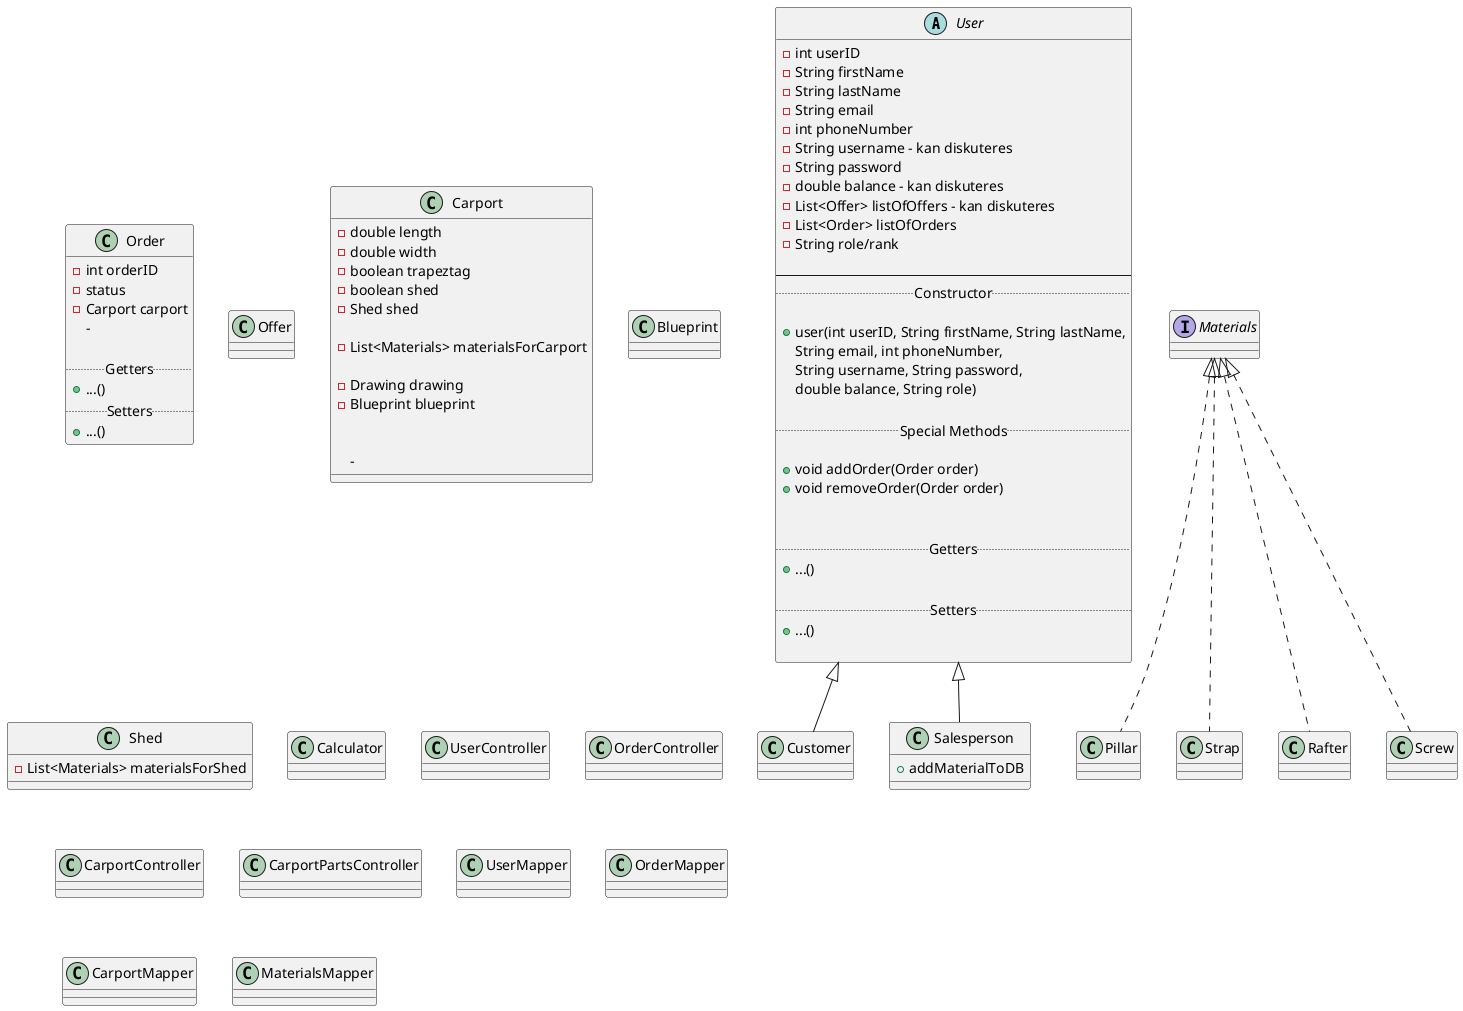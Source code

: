 @startuml
'https://plantuml.com/class-diagram

abstract User{
    - int userID
    - String firstName
    - String lastName
    - String email
    - int phoneNumber
    - String username - kan diskuteres
    - String password
    - double balance - kan diskuteres
    - List<Offer> listOfOffers - kan diskuteres
    - List<Order> listOfOrders
    - String role/rank

    --
    ..Constructor..

    + user(int userID, String firstName, String lastName,
    String email, int phoneNumber,
    String username, String password,
    double balance, String role)

    ..Special Methods..

    + void addOrder(Order order)
    + void removeOrder(Order order)


    ..Getters..
    + ...()

    ..Setters..
    + ...()

}

class Customer extends User {

}


class Salesperson extends User {


    + addMaterialToDB

}



class Order {
    - int orderID
    - status
    - Carport carport
    -

    ..Getters..
    + ...()
    ..Setters..
    + ...()
}
class Offer
/'class Receipt'/
class Carport {

    - double length
    - double width
    - boolean trapeztag
    - boolean shed
    - Shed shed

    - List<Materials> materialsForCarport

    - Drawing drawing
    - Blueprint blueprint


    -
}


class Blueprint {
}

interface Materials{
}

class Pillar implements Materials{}
class Strap implements Materials{}
class Rafter implements Materials{}
class Screw implements Materials{}


class Shed {
    - List<Materials> materialsForShed
}





class Calculator {

}

class UserController
class OrderController
class CarportController
class CarportPartsController

class UserMapper
class OrderMapper
class CarportMapper
class MaterialsMapper






@enduml